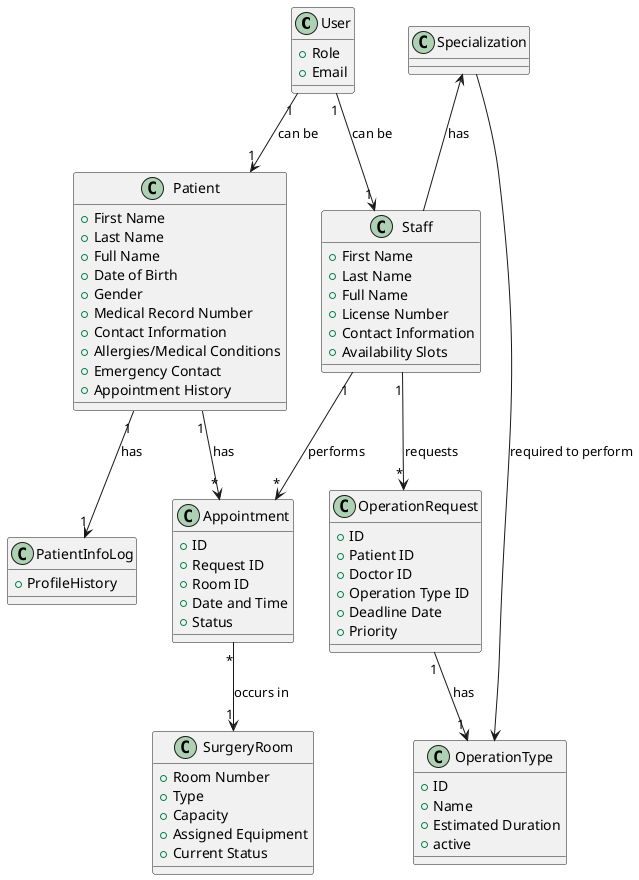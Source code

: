 @startuml
class User {
  + Role
  + Email
  }

class Patient {
  + First Name
  + Last Name
  + Full Name
  + Date of Birth
  + Gender
  + Medical Record Number
  + Contact Information
  + Allergies/Medical Conditions
  + Emergency Contact
  + Appointment History

}

class PatientInfoLog{
+ ProfileHistory
}

class Specialization{
}

class Staff {

  + First Name
  + Last Name
  + Full Name
  + License Number
  + Contact Information
  + Availability Slots
}

class OperationRequest {
  + ID
  + Patient ID
  + Doctor ID
  + Operation Type ID
  + Deadline Date
  + Priority
}

class OperationType {
  + ID
  + Name
  + Estimated Duration
  + active
}

class Appointment {
  + ID
  + Request ID
  + Room ID
  + Date and Time
  + Status
}

class SurgeryRoom {
  + Room Number
  + Type
  + Capacity
  + Assigned Equipment
  + Current Status
}

Specialization <--Staff: has
Specialization ---> OperationType: required to perform
Patient "1"--> "1" PatientInfoLog : has
User "1"--> "1" Patient : can be
User "1"--> "1" Staff : can be
Patient "1" --> "*" Appointment : has
Staff "1" --> "*" Appointment : performs
Staff "1" --> "*" OperationRequest : requests
Appointment "*" --> "1" SurgeryRoom : occurs in
OperationRequest "1" --> "1" OperationType : has

@enduml